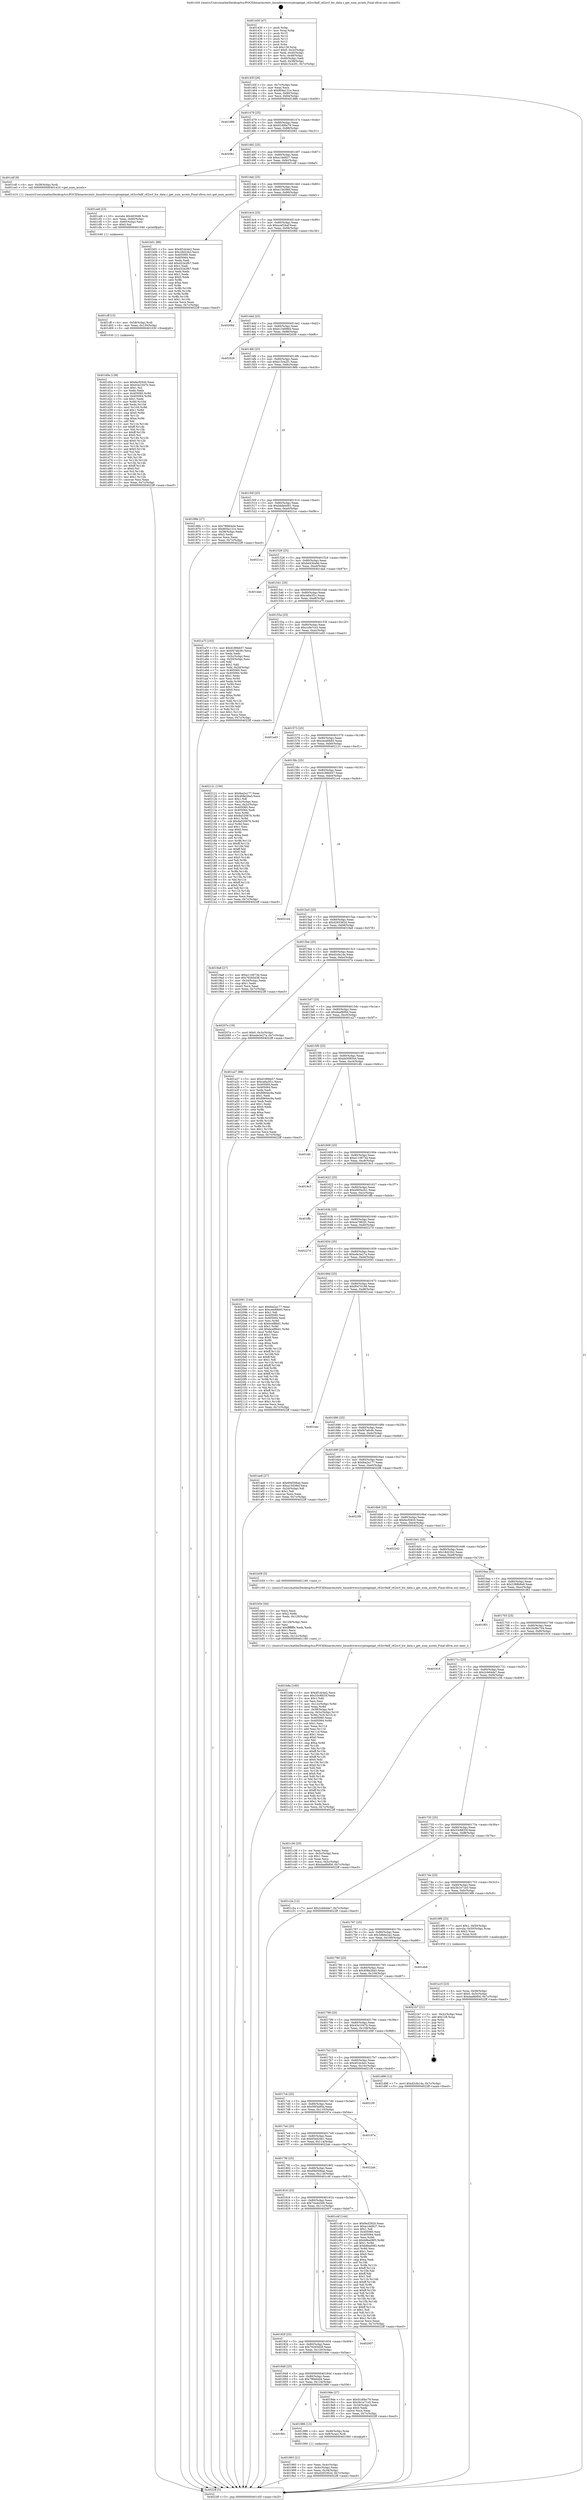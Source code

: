 digraph "0x401430" {
  label = "0x401430 (/mnt/c/Users/mathe/Desktop/tcc/POCII/binaries/extr_linuxdriverscryptoqatqat_c62xvfadf_c62xvf_hw_data.c_get_num_accels_Final-ollvm.out::main(0))"
  labelloc = "t"
  node[shape=record]

  Entry [label="",width=0.3,height=0.3,shape=circle,fillcolor=black,style=filled]
  "0x40145f" [label="{
     0x40145f [26]\l
     | [instrs]\l
     &nbsp;&nbsp;0x40145f \<+3\>: mov -0x7c(%rbp),%eax\l
     &nbsp;&nbsp;0x401462 \<+2\>: mov %eax,%ecx\l
     &nbsp;&nbsp;0x401464 \<+6\>: sub $0x804a131e,%ecx\l
     &nbsp;&nbsp;0x40146a \<+3\>: mov %eax,-0x80(%rbp)\l
     &nbsp;&nbsp;0x40146d \<+6\>: mov %ecx,-0x84(%rbp)\l
     &nbsp;&nbsp;0x401473 \<+6\>: je 0000000000401886 \<main+0x456\>\l
  }"]
  "0x401886" [label="{
     0x401886\l
  }", style=dashed]
  "0x401479" [label="{
     0x401479 [25]\l
     | [instrs]\l
     &nbsp;&nbsp;0x401479 \<+5\>: jmp 000000000040147e \<main+0x4e\>\l
     &nbsp;&nbsp;0x40147e \<+3\>: mov -0x80(%rbp),%eax\l
     &nbsp;&nbsp;0x401481 \<+5\>: sub $0x91d0bc79,%eax\l
     &nbsp;&nbsp;0x401486 \<+6\>: mov %eax,-0x88(%rbp)\l
     &nbsp;&nbsp;0x40148c \<+6\>: je 0000000000402061 \<main+0xc31\>\l
  }"]
  Exit [label="",width=0.3,height=0.3,shape=circle,fillcolor=black,style=filled,peripheries=2]
  "0x402061" [label="{
     0x402061\l
  }", style=dashed]
  "0x401492" [label="{
     0x401492 [25]\l
     | [instrs]\l
     &nbsp;&nbsp;0x401492 \<+5\>: jmp 0000000000401497 \<main+0x67\>\l
     &nbsp;&nbsp;0x401497 \<+3\>: mov -0x80(%rbp),%eax\l
     &nbsp;&nbsp;0x40149a \<+5\>: sub $0xa14ef427,%eax\l
     &nbsp;&nbsp;0x40149f \<+6\>: mov %eax,-0x8c(%rbp)\l
     &nbsp;&nbsp;0x4014a5 \<+6\>: je 0000000000401cdf \<main+0x8af\>\l
  }"]
  "0x401d0e" [label="{
     0x401d0e [138]\l
     | [instrs]\l
     &nbsp;&nbsp;0x401d0e \<+5\>: mov $0xfecf2920,%eax\l
     &nbsp;&nbsp;0x401d13 \<+5\>: mov $0x43e1047b,%esi\l
     &nbsp;&nbsp;0x401d18 \<+2\>: mov $0x1,%cl\l
     &nbsp;&nbsp;0x401d1a \<+2\>: xor %edx,%edx\l
     &nbsp;&nbsp;0x401d1c \<+8\>: mov 0x405060,%r8d\l
     &nbsp;&nbsp;0x401d24 \<+8\>: mov 0x405064,%r9d\l
     &nbsp;&nbsp;0x401d2c \<+3\>: sub $0x1,%edx\l
     &nbsp;&nbsp;0x401d2f \<+3\>: mov %r8d,%r10d\l
     &nbsp;&nbsp;0x401d32 \<+3\>: add %edx,%r10d\l
     &nbsp;&nbsp;0x401d35 \<+4\>: imul %r10d,%r8d\l
     &nbsp;&nbsp;0x401d39 \<+4\>: and $0x1,%r8d\l
     &nbsp;&nbsp;0x401d3d \<+4\>: cmp $0x0,%r8d\l
     &nbsp;&nbsp;0x401d41 \<+4\>: sete %r11b\l
     &nbsp;&nbsp;0x401d45 \<+4\>: cmp $0xa,%r9d\l
     &nbsp;&nbsp;0x401d49 \<+3\>: setl %bl\l
     &nbsp;&nbsp;0x401d4c \<+3\>: mov %r11b,%r14b\l
     &nbsp;&nbsp;0x401d4f \<+4\>: xor $0xff,%r14b\l
     &nbsp;&nbsp;0x401d53 \<+3\>: mov %bl,%r15b\l
     &nbsp;&nbsp;0x401d56 \<+4\>: xor $0xff,%r15b\l
     &nbsp;&nbsp;0x401d5a \<+3\>: xor $0x0,%cl\l
     &nbsp;&nbsp;0x401d5d \<+3\>: mov %r14b,%r12b\l
     &nbsp;&nbsp;0x401d60 \<+4\>: and $0x0,%r12b\l
     &nbsp;&nbsp;0x401d64 \<+3\>: and %cl,%r11b\l
     &nbsp;&nbsp;0x401d67 \<+3\>: mov %r15b,%r13b\l
     &nbsp;&nbsp;0x401d6a \<+4\>: and $0x0,%r13b\l
     &nbsp;&nbsp;0x401d6e \<+2\>: and %cl,%bl\l
     &nbsp;&nbsp;0x401d70 \<+3\>: or %r11b,%r12b\l
     &nbsp;&nbsp;0x401d73 \<+3\>: or %bl,%r13b\l
     &nbsp;&nbsp;0x401d76 \<+3\>: xor %r13b,%r12b\l
     &nbsp;&nbsp;0x401d79 \<+3\>: or %r15b,%r14b\l
     &nbsp;&nbsp;0x401d7c \<+4\>: xor $0xff,%r14b\l
     &nbsp;&nbsp;0x401d80 \<+3\>: or $0x0,%cl\l
     &nbsp;&nbsp;0x401d83 \<+3\>: and %cl,%r14b\l
     &nbsp;&nbsp;0x401d86 \<+3\>: or %r14b,%r12b\l
     &nbsp;&nbsp;0x401d89 \<+4\>: test $0x1,%r12b\l
     &nbsp;&nbsp;0x401d8d \<+3\>: cmovne %esi,%eax\l
     &nbsp;&nbsp;0x401d90 \<+3\>: mov %eax,-0x7c(%rbp)\l
     &nbsp;&nbsp;0x401d93 \<+5\>: jmp 00000000004022ff \<main+0xecf\>\l
  }"]
  "0x401cdf" [label="{
     0x401cdf [9]\l
     | [instrs]\l
     &nbsp;&nbsp;0x401cdf \<+4\>: mov -0x58(%rbp),%rdi\l
     &nbsp;&nbsp;0x401ce3 \<+5\>: call 0000000000401410 \<get_num_accels\>\l
     | [calls]\l
     &nbsp;&nbsp;0x401410 \{1\} (/mnt/c/Users/mathe/Desktop/tcc/POCII/binaries/extr_linuxdriverscryptoqatqat_c62xvfadf_c62xvf_hw_data.c_get_num_accels_Final-ollvm.out::get_num_accels)\l
  }"]
  "0x4014ab" [label="{
     0x4014ab [25]\l
     | [instrs]\l
     &nbsp;&nbsp;0x4014ab \<+5\>: jmp 00000000004014b0 \<main+0x80\>\l
     &nbsp;&nbsp;0x4014b0 \<+3\>: mov -0x80(%rbp),%eax\l
     &nbsp;&nbsp;0x4014b3 \<+5\>: sub $0xa15d38ef,%eax\l
     &nbsp;&nbsp;0x4014b8 \<+6\>: mov %eax,-0x90(%rbp)\l
     &nbsp;&nbsp;0x4014be \<+6\>: je 0000000000401b01 \<main+0x6d1\>\l
  }"]
  "0x401cff" [label="{
     0x401cff [15]\l
     | [instrs]\l
     &nbsp;&nbsp;0x401cff \<+4\>: mov -0x58(%rbp),%rdi\l
     &nbsp;&nbsp;0x401d03 \<+6\>: mov %eax,-0x130(%rbp)\l
     &nbsp;&nbsp;0x401d09 \<+5\>: call 0000000000401030 \<free@plt\>\l
     | [calls]\l
     &nbsp;&nbsp;0x401030 \{1\} (unknown)\l
  }"]
  "0x401b01" [label="{
     0x401b01 [88]\l
     | [instrs]\l
     &nbsp;&nbsp;0x401b01 \<+5\>: mov $0x4f1dc4e2,%eax\l
     &nbsp;&nbsp;0x401b06 \<+5\>: mov $0x18d22b2,%ecx\l
     &nbsp;&nbsp;0x401b0b \<+7\>: mov 0x405060,%edx\l
     &nbsp;&nbsp;0x401b12 \<+7\>: mov 0x405064,%esi\l
     &nbsp;&nbsp;0x401b19 \<+2\>: mov %edx,%edi\l
     &nbsp;&nbsp;0x401b1b \<+6\>: add $0xd32a2fb7,%edi\l
     &nbsp;&nbsp;0x401b21 \<+3\>: sub $0x1,%edi\l
     &nbsp;&nbsp;0x401b24 \<+6\>: sub $0xd32a2fb7,%edi\l
     &nbsp;&nbsp;0x401b2a \<+3\>: imul %edi,%edx\l
     &nbsp;&nbsp;0x401b2d \<+3\>: and $0x1,%edx\l
     &nbsp;&nbsp;0x401b30 \<+3\>: cmp $0x0,%edx\l
     &nbsp;&nbsp;0x401b33 \<+4\>: sete %r8b\l
     &nbsp;&nbsp;0x401b37 \<+3\>: cmp $0xa,%esi\l
     &nbsp;&nbsp;0x401b3a \<+4\>: setl %r9b\l
     &nbsp;&nbsp;0x401b3e \<+3\>: mov %r8b,%r10b\l
     &nbsp;&nbsp;0x401b41 \<+3\>: and %r9b,%r10b\l
     &nbsp;&nbsp;0x401b44 \<+3\>: xor %r9b,%r8b\l
     &nbsp;&nbsp;0x401b47 \<+3\>: or %r8b,%r10b\l
     &nbsp;&nbsp;0x401b4a \<+4\>: test $0x1,%r10b\l
     &nbsp;&nbsp;0x401b4e \<+3\>: cmovne %ecx,%eax\l
     &nbsp;&nbsp;0x401b51 \<+3\>: mov %eax,-0x7c(%rbp)\l
     &nbsp;&nbsp;0x401b54 \<+5\>: jmp 00000000004022ff \<main+0xecf\>\l
  }"]
  "0x4014c4" [label="{
     0x4014c4 [25]\l
     | [instrs]\l
     &nbsp;&nbsp;0x4014c4 \<+5\>: jmp 00000000004014c9 \<main+0x99\>\l
     &nbsp;&nbsp;0x4014c9 \<+3\>: mov -0x80(%rbp),%eax\l
     &nbsp;&nbsp;0x4014cc \<+5\>: sub $0xacef1baf,%eax\l
     &nbsp;&nbsp;0x4014d1 \<+6\>: mov %eax,-0x94(%rbp)\l
     &nbsp;&nbsp;0x4014d7 \<+6\>: je 000000000040206d \<main+0xc3d\>\l
  }"]
  "0x401ce8" [label="{
     0x401ce8 [23]\l
     | [instrs]\l
     &nbsp;&nbsp;0x401ce8 \<+10\>: movabs $0x4030d6,%rdi\l
     &nbsp;&nbsp;0x401cf2 \<+3\>: mov %eax,-0x60(%rbp)\l
     &nbsp;&nbsp;0x401cf5 \<+3\>: mov -0x60(%rbp),%esi\l
     &nbsp;&nbsp;0x401cf8 \<+2\>: mov $0x0,%al\l
     &nbsp;&nbsp;0x401cfa \<+5\>: call 0000000000401040 \<printf@plt\>\l
     | [calls]\l
     &nbsp;&nbsp;0x401040 \{1\} (unknown)\l
  }"]
  "0x40206d" [label="{
     0x40206d\l
  }", style=dashed]
  "0x4014dd" [label="{
     0x4014dd [25]\l
     | [instrs]\l
     &nbsp;&nbsp;0x4014dd \<+5\>: jmp 00000000004014e2 \<main+0xb2\>\l
     &nbsp;&nbsp;0x4014e2 \<+3\>: mov -0x80(%rbp),%eax\l
     &nbsp;&nbsp;0x4014e5 \<+5\>: sub $0xb1346964,%eax\l
     &nbsp;&nbsp;0x4014ea \<+6\>: mov %eax,-0x98(%rbp)\l
     &nbsp;&nbsp;0x4014f0 \<+6\>: je 0000000000402026 \<main+0xbf6\>\l
  }"]
  "0x401b8a" [label="{
     0x401b8a [160]\l
     | [instrs]\l
     &nbsp;&nbsp;0x401b8a \<+5\>: mov $0x4f1dc4e2,%ecx\l
     &nbsp;&nbsp;0x401b8f \<+5\>: mov $0x33c8833f,%edx\l
     &nbsp;&nbsp;0x401b94 \<+3\>: mov $0x1,%dil\l
     &nbsp;&nbsp;0x401b97 \<+2\>: xor %esi,%esi\l
     &nbsp;&nbsp;0x401b99 \<+7\>: mov -0x12c(%rbp),%r8d\l
     &nbsp;&nbsp;0x401ba0 \<+4\>: imul %eax,%r8d\l
     &nbsp;&nbsp;0x401ba4 \<+4\>: mov -0x58(%rbp),%r9\l
     &nbsp;&nbsp;0x401ba8 \<+4\>: movslq -0x5c(%rbp),%r10\l
     &nbsp;&nbsp;0x401bac \<+4\>: mov %r8d,(%r9,%r10,4)\l
     &nbsp;&nbsp;0x401bb0 \<+7\>: mov 0x405060,%eax\l
     &nbsp;&nbsp;0x401bb7 \<+8\>: mov 0x405064,%r8d\l
     &nbsp;&nbsp;0x401bbf \<+3\>: sub $0x1,%esi\l
     &nbsp;&nbsp;0x401bc2 \<+3\>: mov %eax,%r11d\l
     &nbsp;&nbsp;0x401bc5 \<+3\>: add %esi,%r11d\l
     &nbsp;&nbsp;0x401bc8 \<+4\>: imul %r11d,%eax\l
     &nbsp;&nbsp;0x401bcc \<+3\>: and $0x1,%eax\l
     &nbsp;&nbsp;0x401bcf \<+3\>: cmp $0x0,%eax\l
     &nbsp;&nbsp;0x401bd2 \<+3\>: sete %bl\l
     &nbsp;&nbsp;0x401bd5 \<+4\>: cmp $0xa,%r8d\l
     &nbsp;&nbsp;0x401bd9 \<+4\>: setl %r14b\l
     &nbsp;&nbsp;0x401bdd \<+3\>: mov %bl,%r15b\l
     &nbsp;&nbsp;0x401be0 \<+4\>: xor $0xff,%r15b\l
     &nbsp;&nbsp;0x401be4 \<+3\>: mov %r14b,%r12b\l
     &nbsp;&nbsp;0x401be7 \<+4\>: xor $0xff,%r12b\l
     &nbsp;&nbsp;0x401beb \<+4\>: xor $0x0,%dil\l
     &nbsp;&nbsp;0x401bef \<+3\>: mov %r15b,%r13b\l
     &nbsp;&nbsp;0x401bf2 \<+4\>: and $0x0,%r13b\l
     &nbsp;&nbsp;0x401bf6 \<+3\>: and %dil,%bl\l
     &nbsp;&nbsp;0x401bf9 \<+3\>: mov %r12b,%al\l
     &nbsp;&nbsp;0x401bfc \<+2\>: and $0x0,%al\l
     &nbsp;&nbsp;0x401bfe \<+3\>: and %dil,%r14b\l
     &nbsp;&nbsp;0x401c01 \<+3\>: or %bl,%r13b\l
     &nbsp;&nbsp;0x401c04 \<+3\>: or %r14b,%al\l
     &nbsp;&nbsp;0x401c07 \<+3\>: xor %al,%r13b\l
     &nbsp;&nbsp;0x401c0a \<+3\>: or %r12b,%r15b\l
     &nbsp;&nbsp;0x401c0d \<+4\>: xor $0xff,%r15b\l
     &nbsp;&nbsp;0x401c11 \<+4\>: or $0x0,%dil\l
     &nbsp;&nbsp;0x401c15 \<+3\>: and %dil,%r15b\l
     &nbsp;&nbsp;0x401c18 \<+3\>: or %r15b,%r13b\l
     &nbsp;&nbsp;0x401c1b \<+4\>: test $0x1,%r13b\l
     &nbsp;&nbsp;0x401c1f \<+3\>: cmovne %edx,%ecx\l
     &nbsp;&nbsp;0x401c22 \<+3\>: mov %ecx,-0x7c(%rbp)\l
     &nbsp;&nbsp;0x401c25 \<+5\>: jmp 00000000004022ff \<main+0xecf\>\l
  }"]
  "0x402026" [label="{
     0x402026\l
  }", style=dashed]
  "0x4014f6" [label="{
     0x4014f6 [25]\l
     | [instrs]\l
     &nbsp;&nbsp;0x4014f6 \<+5\>: jmp 00000000004014fb \<main+0xcb\>\l
     &nbsp;&nbsp;0x4014fb \<+3\>: mov -0x80(%rbp),%eax\l
     &nbsp;&nbsp;0x4014fe \<+5\>: sub $0xb15ce2f1,%eax\l
     &nbsp;&nbsp;0x401503 \<+6\>: mov %eax,-0x9c(%rbp)\l
     &nbsp;&nbsp;0x401509 \<+6\>: je 000000000040186b \<main+0x43b\>\l
  }"]
  "0x401b5e" [label="{
     0x401b5e [44]\l
     | [instrs]\l
     &nbsp;&nbsp;0x401b5e \<+2\>: xor %ecx,%ecx\l
     &nbsp;&nbsp;0x401b60 \<+5\>: mov $0x2,%edx\l
     &nbsp;&nbsp;0x401b65 \<+6\>: mov %edx,-0x128(%rbp)\l
     &nbsp;&nbsp;0x401b6b \<+1\>: cltd\l
     &nbsp;&nbsp;0x401b6c \<+6\>: mov -0x128(%rbp),%esi\l
     &nbsp;&nbsp;0x401b72 \<+2\>: idiv %esi\l
     &nbsp;&nbsp;0x401b74 \<+6\>: imul $0xfffffffe,%edx,%edx\l
     &nbsp;&nbsp;0x401b7a \<+3\>: sub $0x1,%ecx\l
     &nbsp;&nbsp;0x401b7d \<+2\>: sub %ecx,%edx\l
     &nbsp;&nbsp;0x401b7f \<+6\>: mov %edx,-0x12c(%rbp)\l
     &nbsp;&nbsp;0x401b85 \<+5\>: call 0000000000401160 \<next_i\>\l
     | [calls]\l
     &nbsp;&nbsp;0x401160 \{1\} (/mnt/c/Users/mathe/Desktop/tcc/POCII/binaries/extr_linuxdriverscryptoqatqat_c62xvfadf_c62xvf_hw_data.c_get_num_accels_Final-ollvm.out::next_i)\l
  }"]
  "0x40186b" [label="{
     0x40186b [27]\l
     | [instrs]\l
     &nbsp;&nbsp;0x40186b \<+5\>: mov $0x7f6b64d4,%eax\l
     &nbsp;&nbsp;0x401870 \<+5\>: mov $0x804a131e,%ecx\l
     &nbsp;&nbsp;0x401875 \<+3\>: mov -0x38(%rbp),%edx\l
     &nbsp;&nbsp;0x401878 \<+3\>: cmp $0x2,%edx\l
     &nbsp;&nbsp;0x40187b \<+3\>: cmovne %ecx,%eax\l
     &nbsp;&nbsp;0x40187e \<+3\>: mov %eax,-0x7c(%rbp)\l
     &nbsp;&nbsp;0x401881 \<+5\>: jmp 00000000004022ff \<main+0xecf\>\l
  }"]
  "0x40150f" [label="{
     0x40150f [25]\l
     | [instrs]\l
     &nbsp;&nbsp;0x40150f \<+5\>: jmp 0000000000401514 \<main+0xe4\>\l
     &nbsp;&nbsp;0x401514 \<+3\>: mov -0x80(%rbp),%eax\l
     &nbsp;&nbsp;0x401517 \<+5\>: sub $0xbbdeb001,%eax\l
     &nbsp;&nbsp;0x40151c \<+6\>: mov %eax,-0xa0(%rbp)\l
     &nbsp;&nbsp;0x401522 \<+6\>: je 00000000004021cc \<main+0xd9c\>\l
  }"]
  "0x4022ff" [label="{
     0x4022ff [5]\l
     | [instrs]\l
     &nbsp;&nbsp;0x4022ff \<+5\>: jmp 000000000040145f \<main+0x2f\>\l
  }"]
  "0x401430" [label="{
     0x401430 [47]\l
     | [instrs]\l
     &nbsp;&nbsp;0x401430 \<+1\>: push %rbp\l
     &nbsp;&nbsp;0x401431 \<+3\>: mov %rsp,%rbp\l
     &nbsp;&nbsp;0x401434 \<+2\>: push %r15\l
     &nbsp;&nbsp;0x401436 \<+2\>: push %r14\l
     &nbsp;&nbsp;0x401438 \<+2\>: push %r13\l
     &nbsp;&nbsp;0x40143a \<+2\>: push %r12\l
     &nbsp;&nbsp;0x40143c \<+1\>: push %rbx\l
     &nbsp;&nbsp;0x40143d \<+7\>: sub $0x128,%rsp\l
     &nbsp;&nbsp;0x401444 \<+7\>: movl $0x0,-0x3c(%rbp)\l
     &nbsp;&nbsp;0x40144b \<+3\>: mov %edi,-0x40(%rbp)\l
     &nbsp;&nbsp;0x40144e \<+4\>: mov %rsi,-0x48(%rbp)\l
     &nbsp;&nbsp;0x401452 \<+3\>: mov -0x40(%rbp),%edi\l
     &nbsp;&nbsp;0x401455 \<+3\>: mov %edi,-0x38(%rbp)\l
     &nbsp;&nbsp;0x401458 \<+7\>: movl $0xb15ce2f1,-0x7c(%rbp)\l
  }"]
  "0x401a10" [label="{
     0x401a10 [23]\l
     | [instrs]\l
     &nbsp;&nbsp;0x401a10 \<+4\>: mov %rax,-0x58(%rbp)\l
     &nbsp;&nbsp;0x401a14 \<+7\>: movl $0x0,-0x5c(%rbp)\l
     &nbsp;&nbsp;0x401a1b \<+7\>: movl $0xdaa8bf0d,-0x7c(%rbp)\l
     &nbsp;&nbsp;0x401a22 \<+5\>: jmp 00000000004022ff \<main+0xecf\>\l
  }"]
  "0x4021cc" [label="{
     0x4021cc\l
  }", style=dashed]
  "0x401528" [label="{
     0x401528 [25]\l
     | [instrs]\l
     &nbsp;&nbsp;0x401528 \<+5\>: jmp 000000000040152d \<main+0xfd\>\l
     &nbsp;&nbsp;0x40152d \<+3\>: mov -0x80(%rbp),%eax\l
     &nbsp;&nbsp;0x401530 \<+5\>: sub $0xbd430a9d,%eax\l
     &nbsp;&nbsp;0x401535 \<+6\>: mov %eax,-0xa4(%rbp)\l
     &nbsp;&nbsp;0x40153b \<+6\>: je 0000000000401da4 \<main+0x974\>\l
  }"]
  "0x401993" [label="{
     0x401993 [21]\l
     | [instrs]\l
     &nbsp;&nbsp;0x401993 \<+3\>: mov %eax,-0x4c(%rbp)\l
     &nbsp;&nbsp;0x401996 \<+3\>: mov -0x4c(%rbp),%eax\l
     &nbsp;&nbsp;0x401999 \<+3\>: mov %eax,-0x34(%rbp)\l
     &nbsp;&nbsp;0x40199c \<+7\>: movl $0xd265362d,-0x7c(%rbp)\l
     &nbsp;&nbsp;0x4019a3 \<+5\>: jmp 00000000004022ff \<main+0xecf\>\l
  }"]
  "0x401da4" [label="{
     0x401da4\l
  }", style=dashed]
  "0x401541" [label="{
     0x401541 [25]\l
     | [instrs]\l
     &nbsp;&nbsp;0x401541 \<+5\>: jmp 0000000000401546 \<main+0x116\>\l
     &nbsp;&nbsp;0x401546 \<+3\>: mov -0x80(%rbp),%eax\l
     &nbsp;&nbsp;0x401549 \<+5\>: sub $0xca6a3f1c,%eax\l
     &nbsp;&nbsp;0x40154e \<+6\>: mov %eax,-0xa8(%rbp)\l
     &nbsp;&nbsp;0x401554 \<+6\>: je 0000000000401a7f \<main+0x64f\>\l
  }"]
  "0x401861" [label="{
     0x401861\l
  }", style=dashed]
  "0x401a7f" [label="{
     0x401a7f [103]\l
     | [instrs]\l
     &nbsp;&nbsp;0x401a7f \<+5\>: mov $0xd186bb57,%eax\l
     &nbsp;&nbsp;0x401a84 \<+5\>: mov $0xf47a6c8c,%ecx\l
     &nbsp;&nbsp;0x401a89 \<+2\>: xor %edx,%edx\l
     &nbsp;&nbsp;0x401a8b \<+3\>: mov -0x5c(%rbp),%esi\l
     &nbsp;&nbsp;0x401a8e \<+3\>: cmp -0x50(%rbp),%esi\l
     &nbsp;&nbsp;0x401a91 \<+4\>: setl %dil\l
     &nbsp;&nbsp;0x401a95 \<+4\>: and $0x1,%dil\l
     &nbsp;&nbsp;0x401a99 \<+4\>: mov %dil,-0x2d(%rbp)\l
     &nbsp;&nbsp;0x401a9d \<+7\>: mov 0x405060,%esi\l
     &nbsp;&nbsp;0x401aa4 \<+8\>: mov 0x405064,%r8d\l
     &nbsp;&nbsp;0x401aac \<+3\>: sub $0x1,%edx\l
     &nbsp;&nbsp;0x401aaf \<+3\>: mov %esi,%r9d\l
     &nbsp;&nbsp;0x401ab2 \<+3\>: add %edx,%r9d\l
     &nbsp;&nbsp;0x401ab5 \<+4\>: imul %r9d,%esi\l
     &nbsp;&nbsp;0x401ab9 \<+3\>: and $0x1,%esi\l
     &nbsp;&nbsp;0x401abc \<+3\>: cmp $0x0,%esi\l
     &nbsp;&nbsp;0x401abf \<+4\>: sete %dil\l
     &nbsp;&nbsp;0x401ac3 \<+4\>: cmp $0xa,%r8d\l
     &nbsp;&nbsp;0x401ac7 \<+4\>: setl %r10b\l
     &nbsp;&nbsp;0x401acb \<+3\>: mov %dil,%r11b\l
     &nbsp;&nbsp;0x401ace \<+3\>: and %r10b,%r11b\l
     &nbsp;&nbsp;0x401ad1 \<+3\>: xor %r10b,%dil\l
     &nbsp;&nbsp;0x401ad4 \<+3\>: or %dil,%r11b\l
     &nbsp;&nbsp;0x401ad7 \<+4\>: test $0x1,%r11b\l
     &nbsp;&nbsp;0x401adb \<+3\>: cmovne %ecx,%eax\l
     &nbsp;&nbsp;0x401ade \<+3\>: mov %eax,-0x7c(%rbp)\l
     &nbsp;&nbsp;0x401ae1 \<+5\>: jmp 00000000004022ff \<main+0xecf\>\l
  }"]
  "0x40155a" [label="{
     0x40155a [25]\l
     | [instrs]\l
     &nbsp;&nbsp;0x40155a \<+5\>: jmp 000000000040155f \<main+0x12f\>\l
     &nbsp;&nbsp;0x40155f \<+3\>: mov -0x80(%rbp),%eax\l
     &nbsp;&nbsp;0x401562 \<+5\>: sub $0xcc6e7ca3,%eax\l
     &nbsp;&nbsp;0x401567 \<+6\>: mov %eax,-0xac(%rbp)\l
     &nbsp;&nbsp;0x40156d \<+6\>: je 0000000000401ed3 \<main+0xaa3\>\l
  }"]
  "0x401986" [label="{
     0x401986 [13]\l
     | [instrs]\l
     &nbsp;&nbsp;0x401986 \<+4\>: mov -0x48(%rbp),%rax\l
     &nbsp;&nbsp;0x40198a \<+4\>: mov 0x8(%rax),%rdi\l
     &nbsp;&nbsp;0x40198e \<+5\>: call 0000000000401060 \<atoi@plt\>\l
     | [calls]\l
     &nbsp;&nbsp;0x401060 \{1\} (unknown)\l
  }"]
  "0x401ed3" [label="{
     0x401ed3\l
  }", style=dashed]
  "0x401573" [label="{
     0x401573 [25]\l
     | [instrs]\l
     &nbsp;&nbsp;0x401573 \<+5\>: jmp 0000000000401578 \<main+0x148\>\l
     &nbsp;&nbsp;0x401578 \<+3\>: mov -0x80(%rbp),%eax\l
     &nbsp;&nbsp;0x40157b \<+5\>: sub $0xceed0b93,%eax\l
     &nbsp;&nbsp;0x401580 \<+6\>: mov %eax,-0xb0(%rbp)\l
     &nbsp;&nbsp;0x401586 \<+6\>: je 0000000000402121 \<main+0xcf1\>\l
  }"]
  "0x401848" [label="{
     0x401848 [25]\l
     | [instrs]\l
     &nbsp;&nbsp;0x401848 \<+5\>: jmp 000000000040184d \<main+0x41d\>\l
     &nbsp;&nbsp;0x40184d \<+3\>: mov -0x80(%rbp),%eax\l
     &nbsp;&nbsp;0x401850 \<+5\>: sub $0x7f6b64d4,%eax\l
     &nbsp;&nbsp;0x401855 \<+6\>: mov %eax,-0x124(%rbp)\l
     &nbsp;&nbsp;0x40185b \<+6\>: je 0000000000401986 \<main+0x556\>\l
  }"]
  "0x402121" [label="{
     0x402121 [150]\l
     | [instrs]\l
     &nbsp;&nbsp;0x402121 \<+5\>: mov $0xfea2a177,%eax\l
     &nbsp;&nbsp;0x402126 \<+5\>: mov $0x408e26a3,%ecx\l
     &nbsp;&nbsp;0x40212b \<+2\>: mov $0x1,%dl\l
     &nbsp;&nbsp;0x40212d \<+3\>: mov -0x3c(%rbp),%esi\l
     &nbsp;&nbsp;0x402130 \<+3\>: mov %esi,-0x2c(%rbp)\l
     &nbsp;&nbsp;0x402133 \<+7\>: mov 0x405060,%esi\l
     &nbsp;&nbsp;0x40213a \<+7\>: mov 0x405064,%edi\l
     &nbsp;&nbsp;0x402141 \<+3\>: mov %esi,%r8d\l
     &nbsp;&nbsp;0x402144 \<+7\>: add $0x8a52067b,%r8d\l
     &nbsp;&nbsp;0x40214b \<+4\>: sub $0x1,%r8d\l
     &nbsp;&nbsp;0x40214f \<+7\>: sub $0x8a52067b,%r8d\l
     &nbsp;&nbsp;0x402156 \<+4\>: imul %r8d,%esi\l
     &nbsp;&nbsp;0x40215a \<+3\>: and $0x1,%esi\l
     &nbsp;&nbsp;0x40215d \<+3\>: cmp $0x0,%esi\l
     &nbsp;&nbsp;0x402160 \<+4\>: sete %r9b\l
     &nbsp;&nbsp;0x402164 \<+3\>: cmp $0xa,%edi\l
     &nbsp;&nbsp;0x402167 \<+4\>: setl %r10b\l
     &nbsp;&nbsp;0x40216b \<+3\>: mov %r9b,%r11b\l
     &nbsp;&nbsp;0x40216e \<+4\>: xor $0xff,%r11b\l
     &nbsp;&nbsp;0x402172 \<+3\>: mov %r10b,%bl\l
     &nbsp;&nbsp;0x402175 \<+3\>: xor $0xff,%bl\l
     &nbsp;&nbsp;0x402178 \<+3\>: xor $0x0,%dl\l
     &nbsp;&nbsp;0x40217b \<+3\>: mov %r11b,%r14b\l
     &nbsp;&nbsp;0x40217e \<+4\>: and $0x0,%r14b\l
     &nbsp;&nbsp;0x402182 \<+3\>: and %dl,%r9b\l
     &nbsp;&nbsp;0x402185 \<+3\>: mov %bl,%r15b\l
     &nbsp;&nbsp;0x402188 \<+4\>: and $0x0,%r15b\l
     &nbsp;&nbsp;0x40218c \<+3\>: and %dl,%r10b\l
     &nbsp;&nbsp;0x40218f \<+3\>: or %r9b,%r14b\l
     &nbsp;&nbsp;0x402192 \<+3\>: or %r10b,%r15b\l
     &nbsp;&nbsp;0x402195 \<+3\>: xor %r15b,%r14b\l
     &nbsp;&nbsp;0x402198 \<+3\>: or %bl,%r11b\l
     &nbsp;&nbsp;0x40219b \<+4\>: xor $0xff,%r11b\l
     &nbsp;&nbsp;0x40219f \<+3\>: or $0x0,%dl\l
     &nbsp;&nbsp;0x4021a2 \<+3\>: and %dl,%r11b\l
     &nbsp;&nbsp;0x4021a5 \<+3\>: or %r11b,%r14b\l
     &nbsp;&nbsp;0x4021a8 \<+4\>: test $0x1,%r14b\l
     &nbsp;&nbsp;0x4021ac \<+3\>: cmovne %ecx,%eax\l
     &nbsp;&nbsp;0x4021af \<+3\>: mov %eax,-0x7c(%rbp)\l
     &nbsp;&nbsp;0x4021b2 \<+5\>: jmp 00000000004022ff \<main+0xecf\>\l
  }"]
  "0x40158c" [label="{
     0x40158c [25]\l
     | [instrs]\l
     &nbsp;&nbsp;0x40158c \<+5\>: jmp 0000000000401591 \<main+0x161\>\l
     &nbsp;&nbsp;0x401591 \<+3\>: mov -0x80(%rbp),%eax\l
     &nbsp;&nbsp;0x401594 \<+5\>: sub $0xd186bb57,%eax\l
     &nbsp;&nbsp;0x401599 \<+6\>: mov %eax,-0xb4(%rbp)\l
     &nbsp;&nbsp;0x40159f \<+6\>: je 00000000004021e4 \<main+0xdb4\>\l
  }"]
  "0x4019de" [label="{
     0x4019de [27]\l
     | [instrs]\l
     &nbsp;&nbsp;0x4019de \<+5\>: mov $0x91d0bc79,%eax\l
     &nbsp;&nbsp;0x4019e3 \<+5\>: mov $0x3b1e71e5,%ecx\l
     &nbsp;&nbsp;0x4019e8 \<+3\>: mov -0x34(%rbp),%edx\l
     &nbsp;&nbsp;0x4019eb \<+3\>: cmp $0x0,%edx\l
     &nbsp;&nbsp;0x4019ee \<+3\>: cmove %ecx,%eax\l
     &nbsp;&nbsp;0x4019f1 \<+3\>: mov %eax,-0x7c(%rbp)\l
     &nbsp;&nbsp;0x4019f4 \<+5\>: jmp 00000000004022ff \<main+0xecf\>\l
  }"]
  "0x4021e4" [label="{
     0x4021e4\l
  }", style=dashed]
  "0x4015a5" [label="{
     0x4015a5 [25]\l
     | [instrs]\l
     &nbsp;&nbsp;0x4015a5 \<+5\>: jmp 00000000004015aa \<main+0x17a\>\l
     &nbsp;&nbsp;0x4015aa \<+3\>: mov -0x80(%rbp),%eax\l
     &nbsp;&nbsp;0x4015ad \<+5\>: sub $0xd265362d,%eax\l
     &nbsp;&nbsp;0x4015b2 \<+6\>: mov %eax,-0xb8(%rbp)\l
     &nbsp;&nbsp;0x4015b8 \<+6\>: je 00000000004019a8 \<main+0x578\>\l
  }"]
  "0x40182f" [label="{
     0x40182f [25]\l
     | [instrs]\l
     &nbsp;&nbsp;0x40182f \<+5\>: jmp 0000000000401834 \<main+0x404\>\l
     &nbsp;&nbsp;0x401834 \<+3\>: mov -0x80(%rbp),%eax\l
     &nbsp;&nbsp;0x401837 \<+5\>: sub $0x76265d38,%eax\l
     &nbsp;&nbsp;0x40183c \<+6\>: mov %eax,-0x120(%rbp)\l
     &nbsp;&nbsp;0x401842 \<+6\>: je 00000000004019de \<main+0x5ae\>\l
  }"]
  "0x4019a8" [label="{
     0x4019a8 [27]\l
     | [instrs]\l
     &nbsp;&nbsp;0x4019a8 \<+5\>: mov $0xe110673d,%eax\l
     &nbsp;&nbsp;0x4019ad \<+5\>: mov $0x76265d38,%ecx\l
     &nbsp;&nbsp;0x4019b2 \<+3\>: mov -0x34(%rbp),%edx\l
     &nbsp;&nbsp;0x4019b5 \<+3\>: cmp $0x1,%edx\l
     &nbsp;&nbsp;0x4019b8 \<+3\>: cmovl %ecx,%eax\l
     &nbsp;&nbsp;0x4019bb \<+3\>: mov %eax,-0x7c(%rbp)\l
     &nbsp;&nbsp;0x4019be \<+5\>: jmp 00000000004022ff \<main+0xecf\>\l
  }"]
  "0x4015be" [label="{
     0x4015be [25]\l
     | [instrs]\l
     &nbsp;&nbsp;0x4015be \<+5\>: jmp 00000000004015c3 \<main+0x193\>\l
     &nbsp;&nbsp;0x4015c3 \<+3\>: mov -0x80(%rbp),%eax\l
     &nbsp;&nbsp;0x4015c6 \<+5\>: sub $0xd2cfa14a,%eax\l
     &nbsp;&nbsp;0x4015cb \<+6\>: mov %eax,-0xbc(%rbp)\l
     &nbsp;&nbsp;0x4015d1 \<+6\>: je 000000000040207e \<main+0xc4e\>\l
  }"]
  "0x402007" [label="{
     0x402007\l
  }", style=dashed]
  "0x40207e" [label="{
     0x40207e [19]\l
     | [instrs]\l
     &nbsp;&nbsp;0x40207e \<+7\>: movl $0x0,-0x3c(%rbp)\l
     &nbsp;&nbsp;0x402085 \<+7\>: movl $0xede3e27a,-0x7c(%rbp)\l
     &nbsp;&nbsp;0x40208c \<+5\>: jmp 00000000004022ff \<main+0xecf\>\l
  }"]
  "0x4015d7" [label="{
     0x4015d7 [25]\l
     | [instrs]\l
     &nbsp;&nbsp;0x4015d7 \<+5\>: jmp 00000000004015dc \<main+0x1ac\>\l
     &nbsp;&nbsp;0x4015dc \<+3\>: mov -0x80(%rbp),%eax\l
     &nbsp;&nbsp;0x4015df \<+5\>: sub $0xdaa8bf0d,%eax\l
     &nbsp;&nbsp;0x4015e4 \<+6\>: mov %eax,-0xc0(%rbp)\l
     &nbsp;&nbsp;0x4015ea \<+6\>: je 0000000000401a27 \<main+0x5f7\>\l
  }"]
  "0x401816" [label="{
     0x401816 [25]\l
     | [instrs]\l
     &nbsp;&nbsp;0x401816 \<+5\>: jmp 000000000040181b \<main+0x3eb\>\l
     &nbsp;&nbsp;0x40181b \<+3\>: mov -0x80(%rbp),%eax\l
     &nbsp;&nbsp;0x40181e \<+5\>: sub $0x74a443d0,%eax\l
     &nbsp;&nbsp;0x401823 \<+6\>: mov %eax,-0x11c(%rbp)\l
     &nbsp;&nbsp;0x401829 \<+6\>: je 0000000000402007 \<main+0xbd7\>\l
  }"]
  "0x401a27" [label="{
     0x401a27 [88]\l
     | [instrs]\l
     &nbsp;&nbsp;0x401a27 \<+5\>: mov $0xd186bb57,%eax\l
     &nbsp;&nbsp;0x401a2c \<+5\>: mov $0xca6a3f1c,%ecx\l
     &nbsp;&nbsp;0x401a31 \<+7\>: mov 0x405060,%edx\l
     &nbsp;&nbsp;0x401a38 \<+7\>: mov 0x405064,%esi\l
     &nbsp;&nbsp;0x401a3f \<+2\>: mov %edx,%edi\l
     &nbsp;&nbsp;0x401a41 \<+6\>: sub $0x8964ec9a,%edi\l
     &nbsp;&nbsp;0x401a47 \<+3\>: sub $0x1,%edi\l
     &nbsp;&nbsp;0x401a4a \<+6\>: add $0x8964ec9a,%edi\l
     &nbsp;&nbsp;0x401a50 \<+3\>: imul %edi,%edx\l
     &nbsp;&nbsp;0x401a53 \<+3\>: and $0x1,%edx\l
     &nbsp;&nbsp;0x401a56 \<+3\>: cmp $0x0,%edx\l
     &nbsp;&nbsp;0x401a59 \<+4\>: sete %r8b\l
     &nbsp;&nbsp;0x401a5d \<+3\>: cmp $0xa,%esi\l
     &nbsp;&nbsp;0x401a60 \<+4\>: setl %r9b\l
     &nbsp;&nbsp;0x401a64 \<+3\>: mov %r8b,%r10b\l
     &nbsp;&nbsp;0x401a67 \<+3\>: and %r9b,%r10b\l
     &nbsp;&nbsp;0x401a6a \<+3\>: xor %r9b,%r8b\l
     &nbsp;&nbsp;0x401a6d \<+3\>: or %r8b,%r10b\l
     &nbsp;&nbsp;0x401a70 \<+4\>: test $0x1,%r10b\l
     &nbsp;&nbsp;0x401a74 \<+3\>: cmovne %ecx,%eax\l
     &nbsp;&nbsp;0x401a77 \<+3\>: mov %eax,-0x7c(%rbp)\l
     &nbsp;&nbsp;0x401a7a \<+5\>: jmp 00000000004022ff \<main+0xecf\>\l
  }"]
  "0x4015f0" [label="{
     0x4015f0 [25]\l
     | [instrs]\l
     &nbsp;&nbsp;0x4015f0 \<+5\>: jmp 00000000004015f5 \<main+0x1c5\>\l
     &nbsp;&nbsp;0x4015f5 \<+3\>: mov -0x80(%rbp),%eax\l
     &nbsp;&nbsp;0x4015f8 \<+5\>: sub $0xdd308544,%eax\l
     &nbsp;&nbsp;0x4015fd \<+6\>: mov %eax,-0xc4(%rbp)\l
     &nbsp;&nbsp;0x401603 \<+6\>: je 0000000000401dfc \<main+0x9cc\>\l
  }"]
  "0x401c4f" [label="{
     0x401c4f [144]\l
     | [instrs]\l
     &nbsp;&nbsp;0x401c4f \<+5\>: mov $0xfecf2920,%eax\l
     &nbsp;&nbsp;0x401c54 \<+5\>: mov $0xa14ef427,%ecx\l
     &nbsp;&nbsp;0x401c59 \<+2\>: mov $0x1,%dl\l
     &nbsp;&nbsp;0x401c5b \<+7\>: mov 0x405060,%esi\l
     &nbsp;&nbsp;0x401c62 \<+7\>: mov 0x405064,%edi\l
     &nbsp;&nbsp;0x401c69 \<+3\>: mov %esi,%r8d\l
     &nbsp;&nbsp;0x401c6c \<+7\>: sub $0xb8ba06f3,%r8d\l
     &nbsp;&nbsp;0x401c73 \<+4\>: sub $0x1,%r8d\l
     &nbsp;&nbsp;0x401c77 \<+7\>: add $0xb8ba06f3,%r8d\l
     &nbsp;&nbsp;0x401c7e \<+4\>: imul %r8d,%esi\l
     &nbsp;&nbsp;0x401c82 \<+3\>: and $0x1,%esi\l
     &nbsp;&nbsp;0x401c85 \<+3\>: cmp $0x0,%esi\l
     &nbsp;&nbsp;0x401c88 \<+4\>: sete %r9b\l
     &nbsp;&nbsp;0x401c8c \<+3\>: cmp $0xa,%edi\l
     &nbsp;&nbsp;0x401c8f \<+4\>: setl %r10b\l
     &nbsp;&nbsp;0x401c93 \<+3\>: mov %r9b,%r11b\l
     &nbsp;&nbsp;0x401c96 \<+4\>: xor $0xff,%r11b\l
     &nbsp;&nbsp;0x401c9a \<+3\>: mov %r10b,%bl\l
     &nbsp;&nbsp;0x401c9d \<+3\>: xor $0xff,%bl\l
     &nbsp;&nbsp;0x401ca0 \<+3\>: xor $0x1,%dl\l
     &nbsp;&nbsp;0x401ca3 \<+3\>: mov %r11b,%r14b\l
     &nbsp;&nbsp;0x401ca6 \<+4\>: and $0xff,%r14b\l
     &nbsp;&nbsp;0x401caa \<+3\>: and %dl,%r9b\l
     &nbsp;&nbsp;0x401cad \<+3\>: mov %bl,%r15b\l
     &nbsp;&nbsp;0x401cb0 \<+4\>: and $0xff,%r15b\l
     &nbsp;&nbsp;0x401cb4 \<+3\>: and %dl,%r10b\l
     &nbsp;&nbsp;0x401cb7 \<+3\>: or %r9b,%r14b\l
     &nbsp;&nbsp;0x401cba \<+3\>: or %r10b,%r15b\l
     &nbsp;&nbsp;0x401cbd \<+3\>: xor %r15b,%r14b\l
     &nbsp;&nbsp;0x401cc0 \<+3\>: or %bl,%r11b\l
     &nbsp;&nbsp;0x401cc3 \<+4\>: xor $0xff,%r11b\l
     &nbsp;&nbsp;0x401cc7 \<+3\>: or $0x1,%dl\l
     &nbsp;&nbsp;0x401cca \<+3\>: and %dl,%r11b\l
     &nbsp;&nbsp;0x401ccd \<+3\>: or %r11b,%r14b\l
     &nbsp;&nbsp;0x401cd0 \<+4\>: test $0x1,%r14b\l
     &nbsp;&nbsp;0x401cd4 \<+3\>: cmovne %ecx,%eax\l
     &nbsp;&nbsp;0x401cd7 \<+3\>: mov %eax,-0x7c(%rbp)\l
     &nbsp;&nbsp;0x401cda \<+5\>: jmp 00000000004022ff \<main+0xecf\>\l
  }"]
  "0x401dfc" [label="{
     0x401dfc\l
  }", style=dashed]
  "0x401609" [label="{
     0x401609 [25]\l
     | [instrs]\l
     &nbsp;&nbsp;0x401609 \<+5\>: jmp 000000000040160e \<main+0x1de\>\l
     &nbsp;&nbsp;0x40160e \<+3\>: mov -0x80(%rbp),%eax\l
     &nbsp;&nbsp;0x401611 \<+5\>: sub $0xe110673d,%eax\l
     &nbsp;&nbsp;0x401616 \<+6\>: mov %eax,-0xc8(%rbp)\l
     &nbsp;&nbsp;0x40161c \<+6\>: je 00000000004019c3 \<main+0x593\>\l
  }"]
  "0x4017fd" [label="{
     0x4017fd [25]\l
     | [instrs]\l
     &nbsp;&nbsp;0x4017fd \<+5\>: jmp 0000000000401802 \<main+0x3d2\>\l
     &nbsp;&nbsp;0x401802 \<+3\>: mov -0x80(%rbp),%eax\l
     &nbsp;&nbsp;0x401805 \<+5\>: sub $0x69d506ae,%eax\l
     &nbsp;&nbsp;0x40180a \<+6\>: mov %eax,-0x118(%rbp)\l
     &nbsp;&nbsp;0x401810 \<+6\>: je 0000000000401c4f \<main+0x81f\>\l
  }"]
  "0x4019c3" [label="{
     0x4019c3\l
  }", style=dashed]
  "0x401622" [label="{
     0x401622 [25]\l
     | [instrs]\l
     &nbsp;&nbsp;0x401622 \<+5\>: jmp 0000000000401627 \<main+0x1f7\>\l
     &nbsp;&nbsp;0x401627 \<+3\>: mov -0x80(%rbp),%eax\l
     &nbsp;&nbsp;0x40162a \<+5\>: sub $0xe905a2b1,%eax\l
     &nbsp;&nbsp;0x40162f \<+6\>: mov %eax,-0xcc(%rbp)\l
     &nbsp;&nbsp;0x401635 \<+6\>: je 0000000000401ffb \<main+0xbcb\>\l
  }"]
  "0x4022ab" [label="{
     0x4022ab\l
  }", style=dashed]
  "0x401ffb" [label="{
     0x401ffb\l
  }", style=dashed]
  "0x40163b" [label="{
     0x40163b [25]\l
     | [instrs]\l
     &nbsp;&nbsp;0x40163b \<+5\>: jmp 0000000000401640 \<main+0x210\>\l
     &nbsp;&nbsp;0x401640 \<+3\>: mov -0x80(%rbp),%eax\l
     &nbsp;&nbsp;0x401643 \<+5\>: sub $0xea7962f1,%eax\l
     &nbsp;&nbsp;0x401648 \<+6\>: mov %eax,-0xd0(%rbp)\l
     &nbsp;&nbsp;0x40164e \<+6\>: je 000000000040227d \<main+0xe4d\>\l
  }"]
  "0x4017e4" [label="{
     0x4017e4 [25]\l
     | [instrs]\l
     &nbsp;&nbsp;0x4017e4 \<+5\>: jmp 00000000004017e9 \<main+0x3b9\>\l
     &nbsp;&nbsp;0x4017e9 \<+3\>: mov -0x80(%rbp),%eax\l
     &nbsp;&nbsp;0x4017ec \<+5\>: sub $0x65ed2de1,%eax\l
     &nbsp;&nbsp;0x4017f1 \<+6\>: mov %eax,-0x114(%rbp)\l
     &nbsp;&nbsp;0x4017f7 \<+6\>: je 00000000004022ab \<main+0xe7b\>\l
  }"]
  "0x40227d" [label="{
     0x40227d\l
  }", style=dashed]
  "0x401654" [label="{
     0x401654 [25]\l
     | [instrs]\l
     &nbsp;&nbsp;0x401654 \<+5\>: jmp 0000000000401659 \<main+0x229\>\l
     &nbsp;&nbsp;0x401659 \<+3\>: mov -0x80(%rbp),%eax\l
     &nbsp;&nbsp;0x40165c \<+5\>: sub $0xede3e27a,%eax\l
     &nbsp;&nbsp;0x401661 \<+6\>: mov %eax,-0xd4(%rbp)\l
     &nbsp;&nbsp;0x401667 \<+6\>: je 0000000000402091 \<main+0xc61\>\l
  }"]
  "0x40197a" [label="{
     0x40197a\l
  }", style=dashed]
  "0x402091" [label="{
     0x402091 [144]\l
     | [instrs]\l
     &nbsp;&nbsp;0x402091 \<+5\>: mov $0xfea2a177,%eax\l
     &nbsp;&nbsp;0x402096 \<+5\>: mov $0xceed0b93,%ecx\l
     &nbsp;&nbsp;0x40209b \<+2\>: mov $0x1,%dl\l
     &nbsp;&nbsp;0x40209d \<+7\>: mov 0x405060,%esi\l
     &nbsp;&nbsp;0x4020a4 \<+7\>: mov 0x405064,%edi\l
     &nbsp;&nbsp;0x4020ab \<+3\>: mov %esi,%r8d\l
     &nbsp;&nbsp;0x4020ae \<+7\>: sub $0xbcef8bd1,%r8d\l
     &nbsp;&nbsp;0x4020b5 \<+4\>: sub $0x1,%r8d\l
     &nbsp;&nbsp;0x4020b9 \<+7\>: add $0xbcef8bd1,%r8d\l
     &nbsp;&nbsp;0x4020c0 \<+4\>: imul %r8d,%esi\l
     &nbsp;&nbsp;0x4020c4 \<+3\>: and $0x1,%esi\l
     &nbsp;&nbsp;0x4020c7 \<+3\>: cmp $0x0,%esi\l
     &nbsp;&nbsp;0x4020ca \<+4\>: sete %r9b\l
     &nbsp;&nbsp;0x4020ce \<+3\>: cmp $0xa,%edi\l
     &nbsp;&nbsp;0x4020d1 \<+4\>: setl %r10b\l
     &nbsp;&nbsp;0x4020d5 \<+3\>: mov %r9b,%r11b\l
     &nbsp;&nbsp;0x4020d8 \<+4\>: xor $0xff,%r11b\l
     &nbsp;&nbsp;0x4020dc \<+3\>: mov %r10b,%bl\l
     &nbsp;&nbsp;0x4020df \<+3\>: xor $0xff,%bl\l
     &nbsp;&nbsp;0x4020e2 \<+3\>: xor $0x1,%dl\l
     &nbsp;&nbsp;0x4020e5 \<+3\>: mov %r11b,%r14b\l
     &nbsp;&nbsp;0x4020e8 \<+4\>: and $0xff,%r14b\l
     &nbsp;&nbsp;0x4020ec \<+3\>: and %dl,%r9b\l
     &nbsp;&nbsp;0x4020ef \<+3\>: mov %bl,%r15b\l
     &nbsp;&nbsp;0x4020f2 \<+4\>: and $0xff,%r15b\l
     &nbsp;&nbsp;0x4020f6 \<+3\>: and %dl,%r10b\l
     &nbsp;&nbsp;0x4020f9 \<+3\>: or %r9b,%r14b\l
     &nbsp;&nbsp;0x4020fc \<+3\>: or %r10b,%r15b\l
     &nbsp;&nbsp;0x4020ff \<+3\>: xor %r15b,%r14b\l
     &nbsp;&nbsp;0x402102 \<+3\>: or %bl,%r11b\l
     &nbsp;&nbsp;0x402105 \<+4\>: xor $0xff,%r11b\l
     &nbsp;&nbsp;0x402109 \<+3\>: or $0x1,%dl\l
     &nbsp;&nbsp;0x40210c \<+3\>: and %dl,%r11b\l
     &nbsp;&nbsp;0x40210f \<+3\>: or %r11b,%r14b\l
     &nbsp;&nbsp;0x402112 \<+4\>: test $0x1,%r14b\l
     &nbsp;&nbsp;0x402116 \<+3\>: cmovne %ecx,%eax\l
     &nbsp;&nbsp;0x402119 \<+3\>: mov %eax,-0x7c(%rbp)\l
     &nbsp;&nbsp;0x40211c \<+5\>: jmp 00000000004022ff \<main+0xecf\>\l
  }"]
  "0x40166d" [label="{
     0x40166d [25]\l
     | [instrs]\l
     &nbsp;&nbsp;0x40166d \<+5\>: jmp 0000000000401672 \<main+0x242\>\l
     &nbsp;&nbsp;0x401672 \<+3\>: mov -0x80(%rbp),%eax\l
     &nbsp;&nbsp;0x401675 \<+5\>: sub $0xf0470199,%eax\l
     &nbsp;&nbsp;0x40167a \<+6\>: mov %eax,-0xd8(%rbp)\l
     &nbsp;&nbsp;0x401680 \<+6\>: je 0000000000401eac \<main+0xa7c\>\l
  }"]
  "0x4017cb" [label="{
     0x4017cb [25]\l
     | [instrs]\l
     &nbsp;&nbsp;0x4017cb \<+5\>: jmp 00000000004017d0 \<main+0x3a0\>\l
     &nbsp;&nbsp;0x4017d0 \<+3\>: mov -0x80(%rbp),%eax\l
     &nbsp;&nbsp;0x4017d3 \<+5\>: sub $0x56f3a95a,%eax\l
     &nbsp;&nbsp;0x4017d8 \<+6\>: mov %eax,-0x110(%rbp)\l
     &nbsp;&nbsp;0x4017de \<+6\>: je 000000000040197a \<main+0x54a\>\l
  }"]
  "0x401eac" [label="{
     0x401eac\l
  }", style=dashed]
  "0x401686" [label="{
     0x401686 [25]\l
     | [instrs]\l
     &nbsp;&nbsp;0x401686 \<+5\>: jmp 000000000040168b \<main+0x25b\>\l
     &nbsp;&nbsp;0x40168b \<+3\>: mov -0x80(%rbp),%eax\l
     &nbsp;&nbsp;0x40168e \<+5\>: sub $0xf47a6c8c,%eax\l
     &nbsp;&nbsp;0x401693 \<+6\>: mov %eax,-0xdc(%rbp)\l
     &nbsp;&nbsp;0x401699 \<+6\>: je 0000000000401ae6 \<main+0x6b6\>\l
  }"]
  "0x4021f0" [label="{
     0x4021f0\l
  }", style=dashed]
  "0x401ae6" [label="{
     0x401ae6 [27]\l
     | [instrs]\l
     &nbsp;&nbsp;0x401ae6 \<+5\>: mov $0x69d506ae,%eax\l
     &nbsp;&nbsp;0x401aeb \<+5\>: mov $0xa15d38ef,%ecx\l
     &nbsp;&nbsp;0x401af0 \<+3\>: mov -0x2d(%rbp),%dl\l
     &nbsp;&nbsp;0x401af3 \<+3\>: test $0x1,%dl\l
     &nbsp;&nbsp;0x401af6 \<+3\>: cmovne %ecx,%eax\l
     &nbsp;&nbsp;0x401af9 \<+3\>: mov %eax,-0x7c(%rbp)\l
     &nbsp;&nbsp;0x401afc \<+5\>: jmp 00000000004022ff \<main+0xecf\>\l
  }"]
  "0x40169f" [label="{
     0x40169f [25]\l
     | [instrs]\l
     &nbsp;&nbsp;0x40169f \<+5\>: jmp 00000000004016a4 \<main+0x274\>\l
     &nbsp;&nbsp;0x4016a4 \<+3\>: mov -0x80(%rbp),%eax\l
     &nbsp;&nbsp;0x4016a7 \<+5\>: sub $0xfea2a177,%eax\l
     &nbsp;&nbsp;0x4016ac \<+6\>: mov %eax,-0xe0(%rbp)\l
     &nbsp;&nbsp;0x4016b2 \<+6\>: je 00000000004022f8 \<main+0xec8\>\l
  }"]
  "0x4017b2" [label="{
     0x4017b2 [25]\l
     | [instrs]\l
     &nbsp;&nbsp;0x4017b2 \<+5\>: jmp 00000000004017b7 \<main+0x387\>\l
     &nbsp;&nbsp;0x4017b7 \<+3\>: mov -0x80(%rbp),%eax\l
     &nbsp;&nbsp;0x4017ba \<+5\>: sub $0x4f1dc4e2,%eax\l
     &nbsp;&nbsp;0x4017bf \<+6\>: mov %eax,-0x10c(%rbp)\l
     &nbsp;&nbsp;0x4017c5 \<+6\>: je 00000000004021f0 \<main+0xdc0\>\l
  }"]
  "0x4022f8" [label="{
     0x4022f8\l
  }", style=dashed]
  "0x4016b8" [label="{
     0x4016b8 [25]\l
     | [instrs]\l
     &nbsp;&nbsp;0x4016b8 \<+5\>: jmp 00000000004016bd \<main+0x28d\>\l
     &nbsp;&nbsp;0x4016bd \<+3\>: mov -0x80(%rbp),%eax\l
     &nbsp;&nbsp;0x4016c0 \<+5\>: sub $0xfecf2920,%eax\l
     &nbsp;&nbsp;0x4016c5 \<+6\>: mov %eax,-0xe4(%rbp)\l
     &nbsp;&nbsp;0x4016cb \<+6\>: je 0000000000402242 \<main+0xe12\>\l
  }"]
  "0x401d98" [label="{
     0x401d98 [12]\l
     | [instrs]\l
     &nbsp;&nbsp;0x401d98 \<+7\>: movl $0xd2cfa14a,-0x7c(%rbp)\l
     &nbsp;&nbsp;0x401d9f \<+5\>: jmp 00000000004022ff \<main+0xecf\>\l
  }"]
  "0x402242" [label="{
     0x402242\l
  }", style=dashed]
  "0x4016d1" [label="{
     0x4016d1 [25]\l
     | [instrs]\l
     &nbsp;&nbsp;0x4016d1 \<+5\>: jmp 00000000004016d6 \<main+0x2a6\>\l
     &nbsp;&nbsp;0x4016d6 \<+3\>: mov -0x80(%rbp),%eax\l
     &nbsp;&nbsp;0x4016d9 \<+5\>: sub $0x18d22b2,%eax\l
     &nbsp;&nbsp;0x4016de \<+6\>: mov %eax,-0xe8(%rbp)\l
     &nbsp;&nbsp;0x4016e4 \<+6\>: je 0000000000401b59 \<main+0x729\>\l
  }"]
  "0x401799" [label="{
     0x401799 [25]\l
     | [instrs]\l
     &nbsp;&nbsp;0x401799 \<+5\>: jmp 000000000040179e \<main+0x36e\>\l
     &nbsp;&nbsp;0x40179e \<+3\>: mov -0x80(%rbp),%eax\l
     &nbsp;&nbsp;0x4017a1 \<+5\>: sub $0x43e1047b,%eax\l
     &nbsp;&nbsp;0x4017a6 \<+6\>: mov %eax,-0x108(%rbp)\l
     &nbsp;&nbsp;0x4017ac \<+6\>: je 0000000000401d98 \<main+0x968\>\l
  }"]
  "0x401b59" [label="{
     0x401b59 [5]\l
     | [instrs]\l
     &nbsp;&nbsp;0x401b59 \<+5\>: call 0000000000401160 \<next_i\>\l
     | [calls]\l
     &nbsp;&nbsp;0x401160 \{1\} (/mnt/c/Users/mathe/Desktop/tcc/POCII/binaries/extr_linuxdriverscryptoqatqat_c62xvfadf_c62xvf_hw_data.c_get_num_accels_Final-ollvm.out::next_i)\l
  }"]
  "0x4016ea" [label="{
     0x4016ea [25]\l
     | [instrs]\l
     &nbsp;&nbsp;0x4016ea \<+5\>: jmp 00000000004016ef \<main+0x2bf\>\l
     &nbsp;&nbsp;0x4016ef \<+3\>: mov -0x80(%rbp),%eax\l
     &nbsp;&nbsp;0x4016f2 \<+5\>: sub $0x2288b9a9,%eax\l
     &nbsp;&nbsp;0x4016f7 \<+6\>: mov %eax,-0xec(%rbp)\l
     &nbsp;&nbsp;0x4016fd \<+6\>: je 0000000000401f63 \<main+0xb33\>\l
  }"]
  "0x4021b7" [label="{
     0x4021b7 [21]\l
     | [instrs]\l
     &nbsp;&nbsp;0x4021b7 \<+3\>: mov -0x2c(%rbp),%eax\l
     &nbsp;&nbsp;0x4021ba \<+7\>: add $0x128,%rsp\l
     &nbsp;&nbsp;0x4021c1 \<+1\>: pop %rbx\l
     &nbsp;&nbsp;0x4021c2 \<+2\>: pop %r12\l
     &nbsp;&nbsp;0x4021c4 \<+2\>: pop %r13\l
     &nbsp;&nbsp;0x4021c6 \<+2\>: pop %r14\l
     &nbsp;&nbsp;0x4021c8 \<+2\>: pop %r15\l
     &nbsp;&nbsp;0x4021ca \<+1\>: pop %rbp\l
     &nbsp;&nbsp;0x4021cb \<+1\>: ret\l
  }"]
  "0x401f63" [label="{
     0x401f63\l
  }", style=dashed]
  "0x401703" [label="{
     0x401703 [25]\l
     | [instrs]\l
     &nbsp;&nbsp;0x401703 \<+5\>: jmp 0000000000401708 \<main+0x2d8\>\l
     &nbsp;&nbsp;0x401708 \<+3\>: mov -0x80(%rbp),%eax\l
     &nbsp;&nbsp;0x40170b \<+5\>: sub $0x2bd8c704,%eax\l
     &nbsp;&nbsp;0x401710 \<+6\>: mov %eax,-0xf0(%rbp)\l
     &nbsp;&nbsp;0x401716 \<+6\>: je 0000000000401916 \<main+0x4e6\>\l
  }"]
  "0x401780" [label="{
     0x401780 [25]\l
     | [instrs]\l
     &nbsp;&nbsp;0x401780 \<+5\>: jmp 0000000000401785 \<main+0x355\>\l
     &nbsp;&nbsp;0x401785 \<+3\>: mov -0x80(%rbp),%eax\l
     &nbsp;&nbsp;0x401788 \<+5\>: sub $0x408e26a3,%eax\l
     &nbsp;&nbsp;0x40178d \<+6\>: mov %eax,-0x104(%rbp)\l
     &nbsp;&nbsp;0x401793 \<+6\>: je 00000000004021b7 \<main+0xd87\>\l
  }"]
  "0x401916" [label="{
     0x401916\l
  }", style=dashed]
  "0x40171c" [label="{
     0x40171c [25]\l
     | [instrs]\l
     &nbsp;&nbsp;0x40171c \<+5\>: jmp 0000000000401721 \<main+0x2f1\>\l
     &nbsp;&nbsp;0x401721 \<+3\>: mov -0x80(%rbp),%eax\l
     &nbsp;&nbsp;0x401724 \<+5\>: sub $0x2cb64da7,%eax\l
     &nbsp;&nbsp;0x401729 \<+6\>: mov %eax,-0xf4(%rbp)\l
     &nbsp;&nbsp;0x40172f \<+6\>: je 0000000000401c36 \<main+0x806\>\l
  }"]
  "0x401eb8" [label="{
     0x401eb8\l
  }", style=dashed]
  "0x401c36" [label="{
     0x401c36 [25]\l
     | [instrs]\l
     &nbsp;&nbsp;0x401c36 \<+2\>: xor %eax,%eax\l
     &nbsp;&nbsp;0x401c38 \<+3\>: mov -0x5c(%rbp),%ecx\l
     &nbsp;&nbsp;0x401c3b \<+3\>: sub $0x1,%eax\l
     &nbsp;&nbsp;0x401c3e \<+2\>: sub %eax,%ecx\l
     &nbsp;&nbsp;0x401c40 \<+3\>: mov %ecx,-0x5c(%rbp)\l
     &nbsp;&nbsp;0x401c43 \<+7\>: movl $0xdaa8bf0d,-0x7c(%rbp)\l
     &nbsp;&nbsp;0x401c4a \<+5\>: jmp 00000000004022ff \<main+0xecf\>\l
  }"]
  "0x401735" [label="{
     0x401735 [25]\l
     | [instrs]\l
     &nbsp;&nbsp;0x401735 \<+5\>: jmp 000000000040173a \<main+0x30a\>\l
     &nbsp;&nbsp;0x40173a \<+3\>: mov -0x80(%rbp),%eax\l
     &nbsp;&nbsp;0x40173d \<+5\>: sub $0x33c8833f,%eax\l
     &nbsp;&nbsp;0x401742 \<+6\>: mov %eax,-0xf8(%rbp)\l
     &nbsp;&nbsp;0x401748 \<+6\>: je 0000000000401c2a \<main+0x7fa\>\l
  }"]
  "0x401767" [label="{
     0x401767 [25]\l
     | [instrs]\l
     &nbsp;&nbsp;0x401767 \<+5\>: jmp 000000000040176c \<main+0x33c\>\l
     &nbsp;&nbsp;0x40176c \<+3\>: mov -0x80(%rbp),%eax\l
     &nbsp;&nbsp;0x40176f \<+5\>: sub $0x3d66e2a2,%eax\l
     &nbsp;&nbsp;0x401774 \<+6\>: mov %eax,-0x100(%rbp)\l
     &nbsp;&nbsp;0x40177a \<+6\>: je 0000000000401eb8 \<main+0xa88\>\l
  }"]
  "0x401c2a" [label="{
     0x401c2a [12]\l
     | [instrs]\l
     &nbsp;&nbsp;0x401c2a \<+7\>: movl $0x2cb64da7,-0x7c(%rbp)\l
     &nbsp;&nbsp;0x401c31 \<+5\>: jmp 00000000004022ff \<main+0xecf\>\l
  }"]
  "0x40174e" [label="{
     0x40174e [25]\l
     | [instrs]\l
     &nbsp;&nbsp;0x40174e \<+5\>: jmp 0000000000401753 \<main+0x323\>\l
     &nbsp;&nbsp;0x401753 \<+3\>: mov -0x80(%rbp),%eax\l
     &nbsp;&nbsp;0x401756 \<+5\>: sub $0x3b1e71e5,%eax\l
     &nbsp;&nbsp;0x40175b \<+6\>: mov %eax,-0xfc(%rbp)\l
     &nbsp;&nbsp;0x401761 \<+6\>: je 00000000004019f9 \<main+0x5c9\>\l
  }"]
  "0x4019f9" [label="{
     0x4019f9 [23]\l
     | [instrs]\l
     &nbsp;&nbsp;0x4019f9 \<+7\>: movl $0x1,-0x50(%rbp)\l
     &nbsp;&nbsp;0x401a00 \<+4\>: movslq -0x50(%rbp),%rax\l
     &nbsp;&nbsp;0x401a04 \<+4\>: shl $0x2,%rax\l
     &nbsp;&nbsp;0x401a08 \<+3\>: mov %rax,%rdi\l
     &nbsp;&nbsp;0x401a0b \<+5\>: call 0000000000401050 \<malloc@plt\>\l
     | [calls]\l
     &nbsp;&nbsp;0x401050 \{1\} (unknown)\l
  }"]
  Entry -> "0x401430" [label=" 1"]
  "0x40145f" -> "0x401886" [label=" 0"]
  "0x40145f" -> "0x401479" [label=" 22"]
  "0x4021b7" -> Exit [label=" 1"]
  "0x401479" -> "0x402061" [label=" 0"]
  "0x401479" -> "0x401492" [label=" 22"]
  "0x402121" -> "0x4022ff" [label=" 1"]
  "0x401492" -> "0x401cdf" [label=" 1"]
  "0x401492" -> "0x4014ab" [label=" 21"]
  "0x402091" -> "0x4022ff" [label=" 1"]
  "0x4014ab" -> "0x401b01" [label=" 1"]
  "0x4014ab" -> "0x4014c4" [label=" 20"]
  "0x40207e" -> "0x4022ff" [label=" 1"]
  "0x4014c4" -> "0x40206d" [label=" 0"]
  "0x4014c4" -> "0x4014dd" [label=" 20"]
  "0x401d98" -> "0x4022ff" [label=" 1"]
  "0x4014dd" -> "0x402026" [label=" 0"]
  "0x4014dd" -> "0x4014f6" [label=" 20"]
  "0x401d0e" -> "0x4022ff" [label=" 1"]
  "0x4014f6" -> "0x40186b" [label=" 1"]
  "0x4014f6" -> "0x40150f" [label=" 19"]
  "0x40186b" -> "0x4022ff" [label=" 1"]
  "0x401430" -> "0x40145f" [label=" 1"]
  "0x4022ff" -> "0x40145f" [label=" 21"]
  "0x401cff" -> "0x401d0e" [label=" 1"]
  "0x40150f" -> "0x4021cc" [label=" 0"]
  "0x40150f" -> "0x401528" [label=" 19"]
  "0x401ce8" -> "0x401cff" [label=" 1"]
  "0x401528" -> "0x401da4" [label=" 0"]
  "0x401528" -> "0x401541" [label=" 19"]
  "0x401cdf" -> "0x401ce8" [label=" 1"]
  "0x401541" -> "0x401a7f" [label=" 2"]
  "0x401541" -> "0x40155a" [label=" 17"]
  "0x401c4f" -> "0x4022ff" [label=" 1"]
  "0x40155a" -> "0x401ed3" [label=" 0"]
  "0x40155a" -> "0x401573" [label=" 17"]
  "0x401c36" -> "0x4022ff" [label=" 1"]
  "0x401573" -> "0x402121" [label=" 1"]
  "0x401573" -> "0x40158c" [label=" 16"]
  "0x401b8a" -> "0x4022ff" [label=" 1"]
  "0x40158c" -> "0x4021e4" [label=" 0"]
  "0x40158c" -> "0x4015a5" [label=" 16"]
  "0x401b5e" -> "0x401b8a" [label=" 1"]
  "0x4015a5" -> "0x4019a8" [label=" 1"]
  "0x4015a5" -> "0x4015be" [label=" 15"]
  "0x401b01" -> "0x4022ff" [label=" 1"]
  "0x4015be" -> "0x40207e" [label=" 1"]
  "0x4015be" -> "0x4015d7" [label=" 14"]
  "0x401ae6" -> "0x4022ff" [label=" 2"]
  "0x4015d7" -> "0x401a27" [label=" 2"]
  "0x4015d7" -> "0x4015f0" [label=" 12"]
  "0x401a27" -> "0x4022ff" [label=" 2"]
  "0x4015f0" -> "0x401dfc" [label=" 0"]
  "0x4015f0" -> "0x401609" [label=" 12"]
  "0x401a10" -> "0x4022ff" [label=" 1"]
  "0x401609" -> "0x4019c3" [label=" 0"]
  "0x401609" -> "0x401622" [label=" 12"]
  "0x4019de" -> "0x4022ff" [label=" 1"]
  "0x401622" -> "0x401ffb" [label=" 0"]
  "0x401622" -> "0x40163b" [label=" 12"]
  "0x4019a8" -> "0x4022ff" [label=" 1"]
  "0x40163b" -> "0x40227d" [label=" 0"]
  "0x40163b" -> "0x401654" [label=" 12"]
  "0x401986" -> "0x401993" [label=" 1"]
  "0x401654" -> "0x402091" [label=" 1"]
  "0x401654" -> "0x40166d" [label=" 11"]
  "0x401848" -> "0x401861" [label=" 0"]
  "0x40166d" -> "0x401eac" [label=" 0"]
  "0x40166d" -> "0x401686" [label=" 11"]
  "0x401c2a" -> "0x4022ff" [label=" 1"]
  "0x401686" -> "0x401ae6" [label=" 2"]
  "0x401686" -> "0x40169f" [label=" 9"]
  "0x40182f" -> "0x401848" [label=" 1"]
  "0x40169f" -> "0x4022f8" [label=" 0"]
  "0x40169f" -> "0x4016b8" [label=" 9"]
  "0x401b59" -> "0x401b5e" [label=" 1"]
  "0x4016b8" -> "0x402242" [label=" 0"]
  "0x4016b8" -> "0x4016d1" [label=" 9"]
  "0x401816" -> "0x40182f" [label=" 2"]
  "0x4016d1" -> "0x401b59" [label=" 1"]
  "0x4016d1" -> "0x4016ea" [label=" 8"]
  "0x401a7f" -> "0x4022ff" [label=" 2"]
  "0x4016ea" -> "0x401f63" [label=" 0"]
  "0x4016ea" -> "0x401703" [label=" 8"]
  "0x4017fd" -> "0x401816" [label=" 2"]
  "0x401703" -> "0x401916" [label=" 0"]
  "0x401703" -> "0x40171c" [label=" 8"]
  "0x4019f9" -> "0x401a10" [label=" 1"]
  "0x40171c" -> "0x401c36" [label=" 1"]
  "0x40171c" -> "0x401735" [label=" 7"]
  "0x4017e4" -> "0x4017fd" [label=" 3"]
  "0x401735" -> "0x401c2a" [label=" 1"]
  "0x401735" -> "0x40174e" [label=" 6"]
  "0x401993" -> "0x4022ff" [label=" 1"]
  "0x40174e" -> "0x4019f9" [label=" 1"]
  "0x40174e" -> "0x401767" [label=" 5"]
  "0x4017e4" -> "0x4022ab" [label=" 0"]
  "0x401767" -> "0x401eb8" [label=" 0"]
  "0x401767" -> "0x401780" [label=" 5"]
  "0x4017fd" -> "0x401c4f" [label=" 1"]
  "0x401780" -> "0x4021b7" [label=" 1"]
  "0x401780" -> "0x401799" [label=" 4"]
  "0x401816" -> "0x402007" [label=" 0"]
  "0x401799" -> "0x401d98" [label=" 1"]
  "0x401799" -> "0x4017b2" [label=" 3"]
  "0x40182f" -> "0x4019de" [label=" 1"]
  "0x4017b2" -> "0x4021f0" [label=" 0"]
  "0x4017b2" -> "0x4017cb" [label=" 3"]
  "0x401848" -> "0x401986" [label=" 1"]
  "0x4017cb" -> "0x40197a" [label=" 0"]
  "0x4017cb" -> "0x4017e4" [label=" 3"]
}
